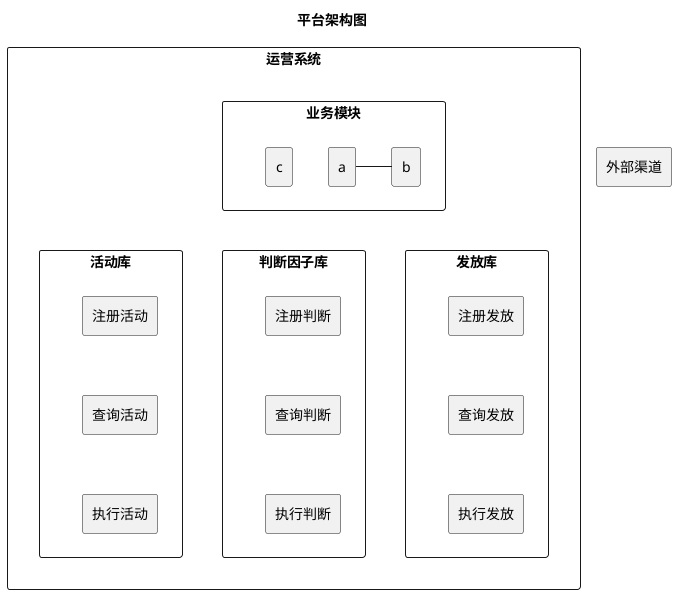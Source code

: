 @startuml
title 平台架构图
rectangle "运营系统" as yunYing {
    rectangle "业务模块" as yeWu {
        rectangle a
        rectangle b
        rectangle c
    
        a - b
    }
    rectangle "活动库" as huoDong {
        rectangle "注册活动" as zhuCeHuoDong
        rectangle "查询活动" as chaXunHuoDong
        rectangle "执行活动" as zhiXingHuoDong
        zhuCeHuoDong -[hidden]- chaXunHuoDong
        chaXunHuoDong -[hidden]- zhiXingHuoDong

    }
    rectangle "判断因子库" as panDan {
        rectangle "注册判断" as zhuCePanDuan
        rectangle "查询判断" as chaXunPanDuan
        rectangle "执行判断" as zhiXingPanDuan
        zhuCePanDuan -[hidden]- chaXunPanDuan
        chaXunPanDuan -[hidden]- zhiXingPanDuan
    }
    rectangle "发放库" as zhiXing {
        rectangle "注册发放" as zhuCeFaFang
        rectangle "查询发放" as chaXunFaFang
        rectangle "执行发放" as zhiXingFaFang
        zhuCeFaFang -[hidden]- chaXunFaFang
        chaXunFaFang -[hidden]- zhiXingFaFang
    }
    yeWu -[hidden]- huoDong
    yeWu -[hidden]- panDan
    yeWu -[hidden]- zhiXing

    hide a
    hide b
    hide c
    show yeWu
}

rectangle "外部渠道" as waiBu {

}
@enduml